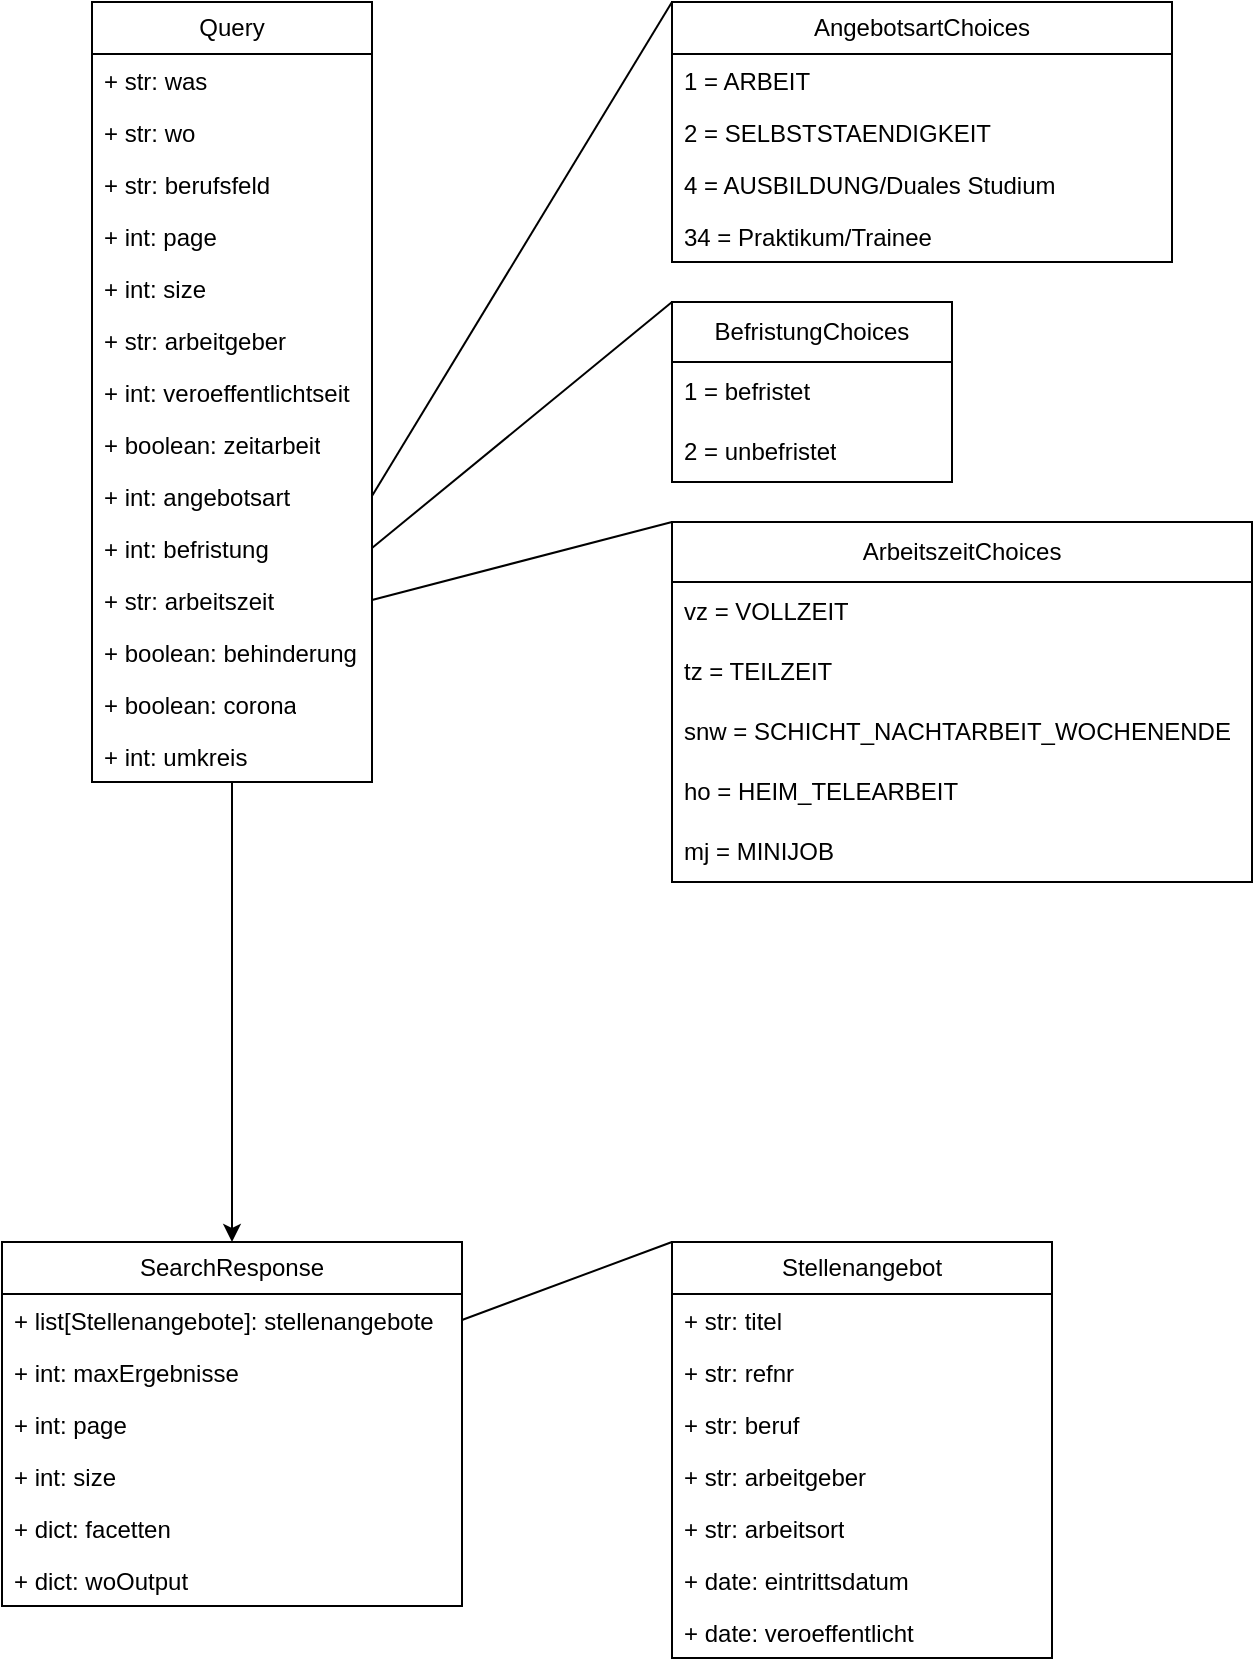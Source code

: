 <mxfile version="24.2.5" type="device">
  <diagram id="C5RBs43oDa-KdzZeNtuy" name="Page-1">
    <mxGraphModel dx="1997" dy="1199" grid="1" gridSize="10" guides="1" tooltips="1" connect="1" arrows="1" fold="1" page="1" pageScale="1" pageWidth="827" pageHeight="1169" math="0" shadow="0">
      <root>
        <mxCell id="WIyWlLk6GJQsqaUBKTNV-0" />
        <mxCell id="WIyWlLk6GJQsqaUBKTNV-1" parent="WIyWlLk6GJQsqaUBKTNV-0" />
        <object label="Stellenangebot" id="Azn4QOM-HOL1DbKY9ess-0">
          <mxCell style="swimlane;fontStyle=0;childLayout=stackLayout;horizontal=1;startSize=26;fillColor=none;horizontalStack=0;resizeParent=1;resizeParentMax=0;resizeLast=0;collapsible=1;marginBottom=0;whiteSpace=wrap;html=1;" vertex="1" parent="WIyWlLk6GJQsqaUBKTNV-1">
            <mxGeometry x="420" y="640" width="190" height="208" as="geometry" />
          </mxCell>
        </object>
        <mxCell id="Azn4QOM-HOL1DbKY9ess-1" value="+ str: titel" style="text;strokeColor=none;fillColor=none;align=left;verticalAlign=top;spacingLeft=4;spacingRight=4;overflow=hidden;rotatable=0;points=[[0,0.5],[1,0.5]];portConstraint=eastwest;whiteSpace=wrap;html=1;" vertex="1" parent="Azn4QOM-HOL1DbKY9ess-0">
          <mxGeometry y="26" width="190" height="26" as="geometry" />
        </mxCell>
        <mxCell id="Azn4QOM-HOL1DbKY9ess-3" value="+ str: refnr" style="text;strokeColor=none;fillColor=none;align=left;verticalAlign=top;spacingLeft=4;spacingRight=4;overflow=hidden;rotatable=0;points=[[0,0.5],[1,0.5]];portConstraint=eastwest;whiteSpace=wrap;html=1;" vertex="1" parent="Azn4QOM-HOL1DbKY9ess-0">
          <mxGeometry y="52" width="190" height="26" as="geometry" />
        </mxCell>
        <mxCell id="Azn4QOM-HOL1DbKY9ess-9" value="+ str: beruf" style="text;strokeColor=none;fillColor=none;align=left;verticalAlign=top;spacingLeft=4;spacingRight=4;overflow=hidden;rotatable=0;points=[[0,0.5],[1,0.5]];portConstraint=eastwest;whiteSpace=wrap;html=1;" vertex="1" parent="Azn4QOM-HOL1DbKY9ess-0">
          <mxGeometry y="78" width="190" height="26" as="geometry" />
        </mxCell>
        <mxCell id="Azn4QOM-HOL1DbKY9ess-2" value="&lt;div&gt;&lt;span style=&quot;background-color: initial;&quot;&gt;+ str: arbeitgeber&lt;/span&gt;&lt;br&gt;&lt;/div&gt;" style="text;strokeColor=none;fillColor=none;align=left;verticalAlign=top;spacingLeft=4;spacingRight=4;overflow=hidden;rotatable=0;points=[[0,0.5],[1,0.5]];portConstraint=eastwest;whiteSpace=wrap;html=1;" vertex="1" parent="Azn4QOM-HOL1DbKY9ess-0">
          <mxGeometry y="104" width="190" height="26" as="geometry" />
        </mxCell>
        <mxCell id="Azn4QOM-HOL1DbKY9ess-27" value="+ str: arbeitsort" style="text;strokeColor=none;fillColor=none;align=left;verticalAlign=top;spacingLeft=4;spacingRight=4;overflow=hidden;rotatable=0;points=[[0,0.5],[1,0.5]];portConstraint=eastwest;whiteSpace=wrap;html=1;" vertex="1" parent="Azn4QOM-HOL1DbKY9ess-0">
          <mxGeometry y="130" width="190" height="26" as="geometry" />
        </mxCell>
        <mxCell id="Azn4QOM-HOL1DbKY9ess-28" value="&lt;div&gt;&lt;span style=&quot;background-color: initial;&quot;&gt;+ date: eintrittsdatum&lt;/span&gt;&lt;/div&gt;" style="text;strokeColor=none;fillColor=none;align=left;verticalAlign=top;spacingLeft=4;spacingRight=4;overflow=hidden;rotatable=0;points=[[0,0.5],[1,0.5]];portConstraint=eastwest;whiteSpace=wrap;html=1;" vertex="1" parent="Azn4QOM-HOL1DbKY9ess-0">
          <mxGeometry y="156" width="190" height="26" as="geometry" />
        </mxCell>
        <mxCell id="Azn4QOM-HOL1DbKY9ess-29" value="+ date: veroeffentlicht" style="text;strokeColor=none;fillColor=none;align=left;verticalAlign=top;spacingLeft=4;spacingRight=4;overflow=hidden;rotatable=0;points=[[0,0.5],[1,0.5]];portConstraint=eastwest;whiteSpace=wrap;html=1;" vertex="1" parent="Azn4QOM-HOL1DbKY9ess-0">
          <mxGeometry y="182" width="190" height="26" as="geometry" />
        </mxCell>
        <mxCell id="Azn4QOM-HOL1DbKY9ess-31" value="SearchResponse" style="swimlane;fontStyle=0;childLayout=stackLayout;horizontal=1;startSize=26;fillColor=none;horizontalStack=0;resizeParent=1;resizeParentMax=0;resizeLast=0;collapsible=1;marginBottom=0;whiteSpace=wrap;html=1;" vertex="1" parent="WIyWlLk6GJQsqaUBKTNV-1">
          <mxGeometry x="85" y="640" width="230" height="182" as="geometry" />
        </mxCell>
        <mxCell id="Azn4QOM-HOL1DbKY9ess-32" value="+ list[Stellenangebote]: stellenangebote" style="text;strokeColor=none;fillColor=none;align=left;verticalAlign=top;spacingLeft=4;spacingRight=4;overflow=hidden;rotatable=0;points=[[0,0.5],[1,0.5]];portConstraint=eastwest;whiteSpace=wrap;html=1;" vertex="1" parent="Azn4QOM-HOL1DbKY9ess-31">
          <mxGeometry y="26" width="230" height="26" as="geometry" />
        </mxCell>
        <mxCell id="Azn4QOM-HOL1DbKY9ess-35" value="+ int: maxErgebnisse" style="text;strokeColor=none;fillColor=none;align=left;verticalAlign=top;spacingLeft=4;spacingRight=4;overflow=hidden;rotatable=0;points=[[0,0.5],[1,0.5]];portConstraint=eastwest;whiteSpace=wrap;html=1;" vertex="1" parent="Azn4QOM-HOL1DbKY9ess-31">
          <mxGeometry y="52" width="230" height="26" as="geometry" />
        </mxCell>
        <mxCell id="Azn4QOM-HOL1DbKY9ess-33" value="+ int: page" style="text;strokeColor=none;fillColor=none;align=left;verticalAlign=top;spacingLeft=4;spacingRight=4;overflow=hidden;rotatable=0;points=[[0,0.5],[1,0.5]];portConstraint=eastwest;whiteSpace=wrap;html=1;" vertex="1" parent="Azn4QOM-HOL1DbKY9ess-31">
          <mxGeometry y="78" width="230" height="26" as="geometry" />
        </mxCell>
        <mxCell id="Azn4QOM-HOL1DbKY9ess-36" value="+ int: size" style="text;strokeColor=none;fillColor=none;align=left;verticalAlign=top;spacingLeft=4;spacingRight=4;overflow=hidden;rotatable=0;points=[[0,0.5],[1,0.5]];portConstraint=eastwest;whiteSpace=wrap;html=1;" vertex="1" parent="Azn4QOM-HOL1DbKY9ess-31">
          <mxGeometry y="104" width="230" height="26" as="geometry" />
        </mxCell>
        <mxCell id="Azn4QOM-HOL1DbKY9ess-37" value="+ dict: facetten" style="text;strokeColor=none;fillColor=none;align=left;verticalAlign=top;spacingLeft=4;spacingRight=4;overflow=hidden;rotatable=0;points=[[0,0.5],[1,0.5]];portConstraint=eastwest;whiteSpace=wrap;html=1;" vertex="1" parent="Azn4QOM-HOL1DbKY9ess-31">
          <mxGeometry y="130" width="230" height="26" as="geometry" />
        </mxCell>
        <mxCell id="Azn4QOM-HOL1DbKY9ess-34" value="+ dict: woOutput" style="text;strokeColor=none;fillColor=none;align=left;verticalAlign=top;spacingLeft=4;spacingRight=4;overflow=hidden;rotatable=0;points=[[0,0.5],[1,0.5]];portConstraint=eastwest;whiteSpace=wrap;html=1;" vertex="1" parent="Azn4QOM-HOL1DbKY9ess-31">
          <mxGeometry y="156" width="230" height="26" as="geometry" />
        </mxCell>
        <mxCell id="Azn4QOM-HOL1DbKY9ess-38" value="Query" style="swimlane;fontStyle=0;childLayout=stackLayout;horizontal=1;startSize=26;fillColor=none;horizontalStack=0;resizeParent=1;resizeParentMax=0;resizeLast=0;collapsible=1;marginBottom=0;whiteSpace=wrap;html=1;" vertex="1" parent="WIyWlLk6GJQsqaUBKTNV-1">
          <mxGeometry x="130" y="20" width="140" height="390" as="geometry" />
        </mxCell>
        <mxCell id="Azn4QOM-HOL1DbKY9ess-39" value="+ str: was" style="text;strokeColor=none;fillColor=none;align=left;verticalAlign=top;spacingLeft=4;spacingRight=4;overflow=hidden;rotatable=0;points=[[0,0.5],[1,0.5]];portConstraint=eastwest;whiteSpace=wrap;html=1;" vertex="1" parent="Azn4QOM-HOL1DbKY9ess-38">
          <mxGeometry y="26" width="140" height="26" as="geometry" />
        </mxCell>
        <mxCell id="Azn4QOM-HOL1DbKY9ess-40" value="+ str: wo" style="text;strokeColor=none;fillColor=none;align=left;verticalAlign=top;spacingLeft=4;spacingRight=4;overflow=hidden;rotatable=0;points=[[0,0.5],[1,0.5]];portConstraint=eastwest;whiteSpace=wrap;html=1;" vertex="1" parent="Azn4QOM-HOL1DbKY9ess-38">
          <mxGeometry y="52" width="140" height="26" as="geometry" />
        </mxCell>
        <mxCell id="Azn4QOM-HOL1DbKY9ess-41" value="+ str: berufsfeld" style="text;strokeColor=none;fillColor=none;align=left;verticalAlign=top;spacingLeft=4;spacingRight=4;overflow=hidden;rotatable=0;points=[[0,0.5],[1,0.5]];portConstraint=eastwest;whiteSpace=wrap;html=1;" vertex="1" parent="Azn4QOM-HOL1DbKY9ess-38">
          <mxGeometry y="78" width="140" height="26" as="geometry" />
        </mxCell>
        <mxCell id="Azn4QOM-HOL1DbKY9ess-42" value="+ int: page" style="text;strokeColor=none;fillColor=none;align=left;verticalAlign=top;spacingLeft=4;spacingRight=4;overflow=hidden;rotatable=0;points=[[0,0.5],[1,0.5]];portConstraint=eastwest;whiteSpace=wrap;html=1;" vertex="1" parent="Azn4QOM-HOL1DbKY9ess-38">
          <mxGeometry y="104" width="140" height="26" as="geometry" />
        </mxCell>
        <mxCell id="Azn4QOM-HOL1DbKY9ess-43" value="+ int: size" style="text;strokeColor=none;fillColor=none;align=left;verticalAlign=top;spacingLeft=4;spacingRight=4;overflow=hidden;rotatable=0;points=[[0,0.5],[1,0.5]];portConstraint=eastwest;whiteSpace=wrap;html=1;" vertex="1" parent="Azn4QOM-HOL1DbKY9ess-38">
          <mxGeometry y="130" width="140" height="26" as="geometry" />
        </mxCell>
        <mxCell id="Azn4QOM-HOL1DbKY9ess-44" value="+ str: arbeitgeber" style="text;strokeColor=none;fillColor=none;align=left;verticalAlign=top;spacingLeft=4;spacingRight=4;overflow=hidden;rotatable=0;points=[[0,0.5],[1,0.5]];portConstraint=eastwest;whiteSpace=wrap;html=1;" vertex="1" parent="Azn4QOM-HOL1DbKY9ess-38">
          <mxGeometry y="156" width="140" height="26" as="geometry" />
        </mxCell>
        <mxCell id="Azn4QOM-HOL1DbKY9ess-45" value="+ int: veroeffentlichtseit" style="text;strokeColor=none;fillColor=none;align=left;verticalAlign=top;spacingLeft=4;spacingRight=4;overflow=hidden;rotatable=0;points=[[0,0.5],[1,0.5]];portConstraint=eastwest;whiteSpace=wrap;html=1;" vertex="1" parent="Azn4QOM-HOL1DbKY9ess-38">
          <mxGeometry y="182" width="140" height="26" as="geometry" />
        </mxCell>
        <mxCell id="Azn4QOM-HOL1DbKY9ess-46" value="+ boolean: zeitarbeit" style="text;strokeColor=none;fillColor=none;align=left;verticalAlign=top;spacingLeft=4;spacingRight=4;overflow=hidden;rotatable=0;points=[[0,0.5],[1,0.5]];portConstraint=eastwest;whiteSpace=wrap;html=1;" vertex="1" parent="Azn4QOM-HOL1DbKY9ess-38">
          <mxGeometry y="208" width="140" height="26" as="geometry" />
        </mxCell>
        <mxCell id="Azn4QOM-HOL1DbKY9ess-47" value="+ int: angebotsart" style="text;strokeColor=none;fillColor=none;align=left;verticalAlign=top;spacingLeft=4;spacingRight=4;overflow=hidden;rotatable=0;points=[[0,0.5],[1,0.5]];portConstraint=eastwest;whiteSpace=wrap;html=1;" vertex="1" parent="Azn4QOM-HOL1DbKY9ess-38">
          <mxGeometry y="234" width="140" height="26" as="geometry" />
        </mxCell>
        <mxCell id="Azn4QOM-HOL1DbKY9ess-48" value="+ int: befristung" style="text;strokeColor=none;fillColor=none;align=left;verticalAlign=top;spacingLeft=4;spacingRight=4;overflow=hidden;rotatable=0;points=[[0,0.5],[1,0.5]];portConstraint=eastwest;whiteSpace=wrap;html=1;" vertex="1" parent="Azn4QOM-HOL1DbKY9ess-38">
          <mxGeometry y="260" width="140" height="26" as="geometry" />
        </mxCell>
        <mxCell id="Azn4QOM-HOL1DbKY9ess-49" value="+ str: arbeitszeit" style="text;strokeColor=none;fillColor=none;align=left;verticalAlign=top;spacingLeft=4;spacingRight=4;overflow=hidden;rotatable=0;points=[[0,0.5],[1,0.5]];portConstraint=eastwest;whiteSpace=wrap;html=1;" vertex="1" parent="Azn4QOM-HOL1DbKY9ess-38">
          <mxGeometry y="286" width="140" height="26" as="geometry" />
        </mxCell>
        <mxCell id="Azn4QOM-HOL1DbKY9ess-50" value="+ boolean: behinderung" style="text;strokeColor=none;fillColor=none;align=left;verticalAlign=top;spacingLeft=4;spacingRight=4;overflow=hidden;rotatable=0;points=[[0,0.5],[1,0.5]];portConstraint=eastwest;whiteSpace=wrap;html=1;" vertex="1" parent="Azn4QOM-HOL1DbKY9ess-38">
          <mxGeometry y="312" width="140" height="26" as="geometry" />
        </mxCell>
        <mxCell id="Azn4QOM-HOL1DbKY9ess-51" value="+ boolean: corona" style="text;strokeColor=none;fillColor=none;align=left;verticalAlign=top;spacingLeft=4;spacingRight=4;overflow=hidden;rotatable=0;points=[[0,0.5],[1,0.5]];portConstraint=eastwest;whiteSpace=wrap;html=1;" vertex="1" parent="Azn4QOM-HOL1DbKY9ess-38">
          <mxGeometry y="338" width="140" height="26" as="geometry" />
        </mxCell>
        <mxCell id="Azn4QOM-HOL1DbKY9ess-52" value="+ int: umkreis" style="text;strokeColor=none;fillColor=none;align=left;verticalAlign=top;spacingLeft=4;spacingRight=4;overflow=hidden;rotatable=0;points=[[0,0.5],[1,0.5]];portConstraint=eastwest;whiteSpace=wrap;html=1;" vertex="1" parent="Azn4QOM-HOL1DbKY9ess-38">
          <mxGeometry y="364" width="140" height="26" as="geometry" />
        </mxCell>
        <mxCell id="Azn4QOM-HOL1DbKY9ess-54" value="AngebotsartChoices" style="swimlane;fontStyle=0;childLayout=stackLayout;horizontal=1;startSize=26;fillColor=none;horizontalStack=0;resizeParent=1;resizeParentMax=0;resizeLast=0;collapsible=1;marginBottom=0;whiteSpace=wrap;html=1;" vertex="1" parent="WIyWlLk6GJQsqaUBKTNV-1">
          <mxGeometry x="420" y="20" width="250" height="130" as="geometry" />
        </mxCell>
        <mxCell id="Azn4QOM-HOL1DbKY9ess-55" value="1 = ARBEIT" style="text;strokeColor=none;fillColor=none;align=left;verticalAlign=top;spacingLeft=4;spacingRight=4;overflow=hidden;rotatable=0;points=[[0,0.5],[1,0.5]];portConstraint=eastwest;whiteSpace=wrap;html=1;" vertex="1" parent="Azn4QOM-HOL1DbKY9ess-54">
          <mxGeometry y="26" width="250" height="26" as="geometry" />
        </mxCell>
        <mxCell id="Azn4QOM-HOL1DbKY9ess-56" value="2 = SELBSTSTAENDIGKEIT" style="text;strokeColor=none;fillColor=none;align=left;verticalAlign=top;spacingLeft=4;spacingRight=4;overflow=hidden;rotatable=0;points=[[0,0.5],[1,0.5]];portConstraint=eastwest;whiteSpace=wrap;html=1;" vertex="1" parent="Azn4QOM-HOL1DbKY9ess-54">
          <mxGeometry y="52" width="250" height="26" as="geometry" />
        </mxCell>
        <mxCell id="Azn4QOM-HOL1DbKY9ess-57" value="4 = AUSBILDUNG/Duales Studium" style="text;strokeColor=none;fillColor=none;align=left;verticalAlign=top;spacingLeft=4;spacingRight=4;overflow=hidden;rotatable=0;points=[[0,0.5],[1,0.5]];portConstraint=eastwest;whiteSpace=wrap;html=1;" vertex="1" parent="Azn4QOM-HOL1DbKY9ess-54">
          <mxGeometry y="78" width="250" height="26" as="geometry" />
        </mxCell>
        <mxCell id="Azn4QOM-HOL1DbKY9ess-58" value="34 = Praktikum/Trainee" style="text;strokeColor=none;fillColor=none;align=left;verticalAlign=top;spacingLeft=4;spacingRight=4;overflow=hidden;rotatable=0;points=[[0,0.5],[1,0.5]];portConstraint=eastwest;whiteSpace=wrap;html=1;" vertex="1" parent="Azn4QOM-HOL1DbKY9ess-54">
          <mxGeometry y="104" width="250" height="26" as="geometry" />
        </mxCell>
        <mxCell id="Azn4QOM-HOL1DbKY9ess-59" value="" style="endArrow=none;html=1;rounded=0;exitX=1;exitY=0.5;exitDx=0;exitDy=0;entryX=0;entryY=0;entryDx=0;entryDy=0;" edge="1" parent="WIyWlLk6GJQsqaUBKTNV-1" source="Azn4QOM-HOL1DbKY9ess-47" target="Azn4QOM-HOL1DbKY9ess-54">
          <mxGeometry width="50" height="50" relative="1" as="geometry">
            <mxPoint x="330" y="260" as="sourcePoint" />
            <mxPoint x="380" y="210" as="targetPoint" />
          </mxGeometry>
        </mxCell>
        <mxCell id="Azn4QOM-HOL1DbKY9ess-60" value="BefristungChoices" style="swimlane;fontStyle=0;childLayout=stackLayout;horizontal=1;startSize=30;horizontalStack=0;resizeParent=1;resizeParentMax=0;resizeLast=0;collapsible=1;marginBottom=0;whiteSpace=wrap;html=1;" vertex="1" parent="WIyWlLk6GJQsqaUBKTNV-1">
          <mxGeometry x="420" y="170" width="140" height="90" as="geometry" />
        </mxCell>
        <mxCell id="Azn4QOM-HOL1DbKY9ess-61" value="1 = befristet" style="text;strokeColor=none;fillColor=none;align=left;verticalAlign=middle;spacingLeft=4;spacingRight=4;overflow=hidden;points=[[0,0.5],[1,0.5]];portConstraint=eastwest;rotatable=0;whiteSpace=wrap;html=1;" vertex="1" parent="Azn4QOM-HOL1DbKY9ess-60">
          <mxGeometry y="30" width="140" height="30" as="geometry" />
        </mxCell>
        <mxCell id="Azn4QOM-HOL1DbKY9ess-62" value="2 = unbefristet" style="text;strokeColor=none;fillColor=none;align=left;verticalAlign=middle;spacingLeft=4;spacingRight=4;overflow=hidden;points=[[0,0.5],[1,0.5]];portConstraint=eastwest;rotatable=0;whiteSpace=wrap;html=1;" vertex="1" parent="Azn4QOM-HOL1DbKY9ess-60">
          <mxGeometry y="60" width="140" height="30" as="geometry" />
        </mxCell>
        <mxCell id="Azn4QOM-HOL1DbKY9ess-64" value="" style="endArrow=none;html=1;rounded=0;exitX=1;exitY=0.5;exitDx=0;exitDy=0;entryX=0;entryY=0;entryDx=0;entryDy=0;" edge="1" parent="WIyWlLk6GJQsqaUBKTNV-1" source="Azn4QOM-HOL1DbKY9ess-48" target="Azn4QOM-HOL1DbKY9ess-60">
          <mxGeometry width="50" height="50" relative="1" as="geometry">
            <mxPoint x="390" y="340" as="sourcePoint" />
            <mxPoint x="440" y="290" as="targetPoint" />
          </mxGeometry>
        </mxCell>
        <mxCell id="Azn4QOM-HOL1DbKY9ess-65" value="ArbeitszeitChoices" style="swimlane;fontStyle=0;childLayout=stackLayout;horizontal=1;startSize=30;horizontalStack=0;resizeParent=1;resizeParentMax=0;resizeLast=0;collapsible=1;marginBottom=0;whiteSpace=wrap;html=1;" vertex="1" parent="WIyWlLk6GJQsqaUBKTNV-1">
          <mxGeometry x="420" y="280" width="290" height="180" as="geometry" />
        </mxCell>
        <mxCell id="Azn4QOM-HOL1DbKY9ess-66" value="vz = VOLLZEIT" style="text;strokeColor=none;fillColor=none;align=left;verticalAlign=middle;spacingLeft=4;spacingRight=4;overflow=hidden;points=[[0,0.5],[1,0.5]];portConstraint=eastwest;rotatable=0;whiteSpace=wrap;html=1;" vertex="1" parent="Azn4QOM-HOL1DbKY9ess-65">
          <mxGeometry y="30" width="290" height="30" as="geometry" />
        </mxCell>
        <mxCell id="Azn4QOM-HOL1DbKY9ess-67" value="tz = TEILZEIT" style="text;strokeColor=none;fillColor=none;align=left;verticalAlign=middle;spacingLeft=4;spacingRight=4;overflow=hidden;points=[[0,0.5],[1,0.5]];portConstraint=eastwest;rotatable=0;whiteSpace=wrap;html=1;" vertex="1" parent="Azn4QOM-HOL1DbKY9ess-65">
          <mxGeometry y="60" width="290" height="30" as="geometry" />
        </mxCell>
        <mxCell id="Azn4QOM-HOL1DbKY9ess-68" value="snw = SCHICHT_NACHTARBEIT_WOCHENENDE" style="text;strokeColor=none;fillColor=none;align=left;verticalAlign=middle;spacingLeft=4;spacingRight=4;overflow=hidden;points=[[0,0.5],[1,0.5]];portConstraint=eastwest;rotatable=0;whiteSpace=wrap;html=1;" vertex="1" parent="Azn4QOM-HOL1DbKY9ess-65">
          <mxGeometry y="90" width="290" height="30" as="geometry" />
        </mxCell>
        <mxCell id="Azn4QOM-HOL1DbKY9ess-71" value="ho = HEIM_TELEARBEIT" style="text;strokeColor=none;fillColor=none;align=left;verticalAlign=middle;spacingLeft=4;spacingRight=4;overflow=hidden;points=[[0,0.5],[1,0.5]];portConstraint=eastwest;rotatable=0;whiteSpace=wrap;html=1;" vertex="1" parent="Azn4QOM-HOL1DbKY9ess-65">
          <mxGeometry y="120" width="290" height="30" as="geometry" />
        </mxCell>
        <mxCell id="Azn4QOM-HOL1DbKY9ess-72" value="mj = MINIJOB" style="text;strokeColor=none;fillColor=none;align=left;verticalAlign=middle;spacingLeft=4;spacingRight=4;overflow=hidden;points=[[0,0.5],[1,0.5]];portConstraint=eastwest;rotatable=0;whiteSpace=wrap;html=1;" vertex="1" parent="Azn4QOM-HOL1DbKY9ess-65">
          <mxGeometry y="150" width="290" height="30" as="geometry" />
        </mxCell>
        <mxCell id="Azn4QOM-HOL1DbKY9ess-73" value="" style="endArrow=none;html=1;rounded=0;exitX=1;exitY=0.5;exitDx=0;exitDy=0;entryX=0;entryY=0;entryDx=0;entryDy=0;" edge="1" parent="WIyWlLk6GJQsqaUBKTNV-1" source="Azn4QOM-HOL1DbKY9ess-49" target="Azn4QOM-HOL1DbKY9ess-65">
          <mxGeometry width="50" height="50" relative="1" as="geometry">
            <mxPoint x="310" y="400" as="sourcePoint" />
            <mxPoint x="360" y="350" as="targetPoint" />
          </mxGeometry>
        </mxCell>
        <mxCell id="Azn4QOM-HOL1DbKY9ess-74" value="" style="endArrow=classic;html=1;rounded=0;" edge="1" parent="WIyWlLk6GJQsqaUBKTNV-1" source="Azn4QOM-HOL1DbKY9ess-38" target="Azn4QOM-HOL1DbKY9ess-31">
          <mxGeometry width="50" height="50" relative="1" as="geometry">
            <mxPoint x="500" y="610" as="sourcePoint" />
            <mxPoint x="550" y="560" as="targetPoint" />
          </mxGeometry>
        </mxCell>
        <mxCell id="Azn4QOM-HOL1DbKY9ess-75" value="" style="endArrow=none;html=1;rounded=0;entryX=0;entryY=0;entryDx=0;entryDy=0;exitX=1;exitY=0.5;exitDx=0;exitDy=0;" edge="1" parent="WIyWlLk6GJQsqaUBKTNV-1" source="Azn4QOM-HOL1DbKY9ess-32" target="Azn4QOM-HOL1DbKY9ess-0">
          <mxGeometry width="50" height="50" relative="1" as="geometry">
            <mxPoint x="350" y="680" as="sourcePoint" />
            <mxPoint x="120" y="550" as="targetPoint" />
          </mxGeometry>
        </mxCell>
      </root>
    </mxGraphModel>
  </diagram>
</mxfile>
